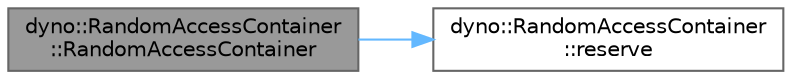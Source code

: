 digraph "dyno::RandomAccessContainer::RandomAccessContainer"
{
 // LATEX_PDF_SIZE
  bgcolor="transparent";
  edge [fontname=Helvetica,fontsize=10,labelfontname=Helvetica,labelfontsize=10];
  node [fontname=Helvetica,fontsize=10,shape=box,height=0.2,width=0.4];
  rankdir="LR";
  Node1 [id="Node000001",label="dyno::RandomAccessContainer\l::RandomAccessContainer",height=0.2,width=0.4,color="gray40", fillcolor="grey60", style="filled", fontcolor="black",tooltip=" "];
  Node1 -> Node2 [id="edge1_Node000001_Node000002",color="steelblue1",style="solid",tooltip=" "];
  Node2 [id="Node000002",label="dyno::RandomAccessContainer\l::reserve",height=0.2,width=0.4,color="grey40", fillcolor="white", style="filled",URL="$classdyno_1_1_random_access_container.html#a58f44d2d27181fd0480e5342126b778a",tooltip=" "];
}
